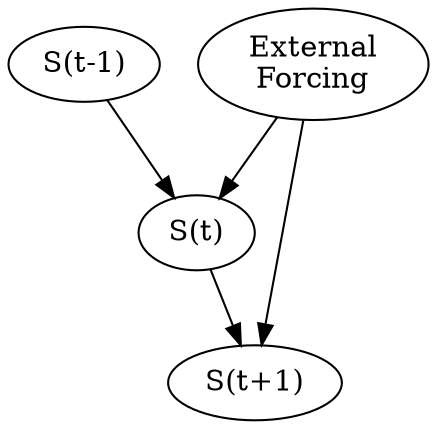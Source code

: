 digraph G {
	sMinus1[label="S(t-1)"];

	f[label="External\nForcing"];
	s[label="S(t)"];

	s1[label="S(t+1)"];

	sMinus1 -> s;

	f -> s;
        f -> s1;
	s -> s1;

}

